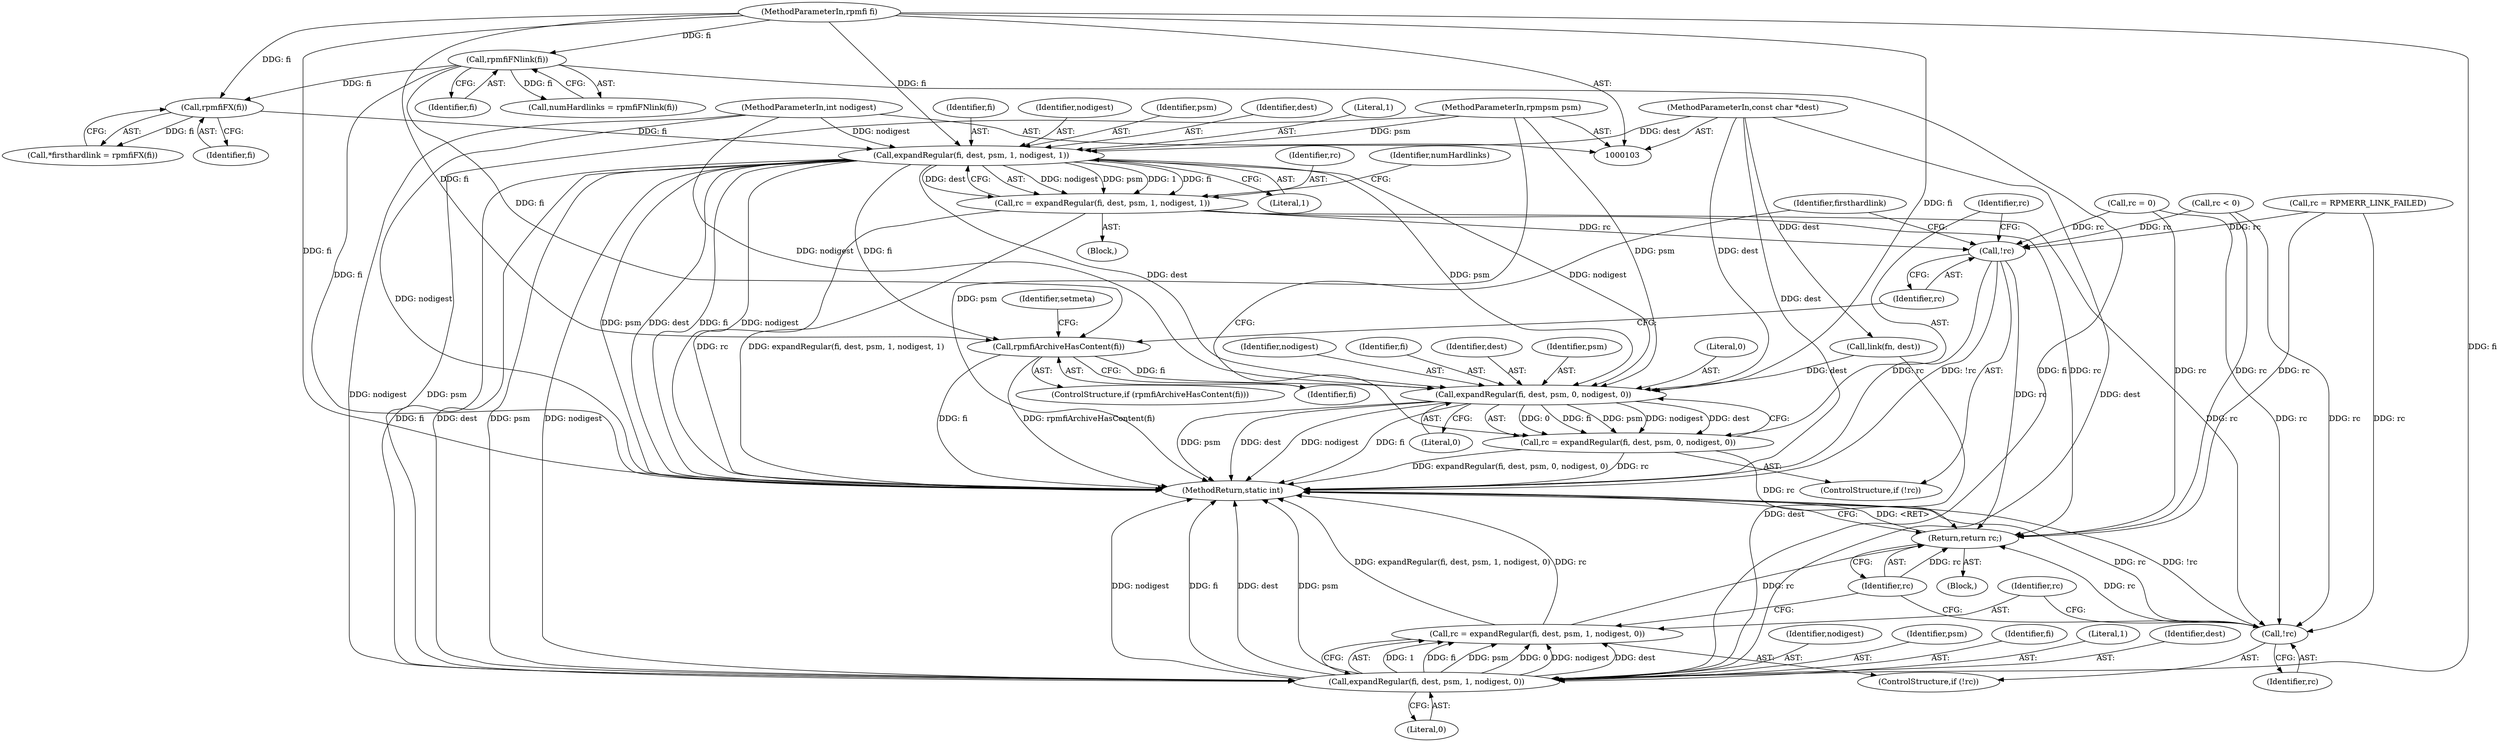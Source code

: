 digraph "0_rpm_404ef011c300207cdb1e531670384564aae04bdc_0@pointer" {
"1000139" [label="(Call,expandRegular(fi, dest, psm, 1, nodigest, 1))"];
"1000135" [label="(Call,rpmfiFX(fi))"];
"1000119" [label="(Call,rpmfiFNlink(fi))"];
"1000104" [label="(MethodParameterIn,rpmfi fi)"];
"1000105" [label="(MethodParameterIn,const char *dest)"];
"1000107" [label="(MethodParameterIn,rpmpsm psm)"];
"1000108" [label="(MethodParameterIn,int nodigest)"];
"1000137" [label="(Call,rc = expandRegular(fi, dest, psm, 1, nodigest, 1))"];
"1000176" [label="(Call,!rc)"];
"1000215" [label="(Return,return rc;)"];
"1000193" [label="(Call,!rc)"];
"1000180" [label="(Call,expandRegular(fi, dest, psm, 1, nodigest, 0))"];
"1000178" [label="(Call,rc = expandRegular(fi, dest, psm, 1, nodigest, 0))"];
"1000189" [label="(Call,rpmfiArchiveHasContent(fi))"];
"1000197" [label="(Call,expandRegular(fi, dest, psm, 0, nodigest, 0))"];
"1000195" [label="(Call,rc = expandRegular(fi, dest, psm, 0, nodigest, 0))"];
"1000193" [label="(Call,!rc)"];
"1000138" [label="(Identifier,rc)"];
"1000195" [label="(Call,rc = expandRegular(fi, dest, psm, 0, nodigest, 0))"];
"1000206" [label="(Identifier,firsthardlink)"];
"1000104" [label="(MethodParameterIn,rpmfi fi)"];
"1000185" [label="(Identifier,nodigest)"];
"1000157" [label="(Call,link(fn, dest))"];
"1000179" [label="(Identifier,rc)"];
"1000216" [label="(Identifier,rc)"];
"1000107" [label="(MethodParameterIn,rpmpsm psm)"];
"1000172" [label="(Identifier,numHardlinks)"];
"1000183" [label="(Identifier,psm)"];
"1000113" [label="(Call,rc = 0)"];
"1000145" [label="(Literal,1)"];
"1000178" [label="(Call,rc = expandRegular(fi, dest, psm, 1, nodigest, 0))"];
"1000132" [label="(Call,*firsthardlink = rpmfiFX(fi))"];
"1000177" [label="(Identifier,rc)"];
"1000201" [label="(Literal,0)"];
"1000105" [label="(MethodParameterIn,const char *dest)"];
"1000180" [label="(Call,expandRegular(fi, dest, psm, 1, nodigest, 0))"];
"1000140" [label="(Identifier,fi)"];
"1000196" [label="(Identifier,rc)"];
"1000202" [label="(Identifier,nodigest)"];
"1000194" [label="(Identifier,rc)"];
"1000175" [label="(ControlStructure,if (!rc))"];
"1000131" [label="(Block,)"];
"1000176" [label="(Call,!rc)"];
"1000215" [label="(Return,return rc;)"];
"1000137" [label="(Call,rc = expandRegular(fi, dest, psm, 1, nodigest, 1))"];
"1000161" [label="(Call,rc < 0)"];
"1000135" [label="(Call,rpmfiFX(fi))"];
"1000198" [label="(Identifier,fi)"];
"1000199" [label="(Identifier,dest)"];
"1000111" [label="(Block,)"];
"1000200" [label="(Identifier,psm)"];
"1000136" [label="(Identifier,fi)"];
"1000188" [label="(ControlStructure,if (rpmfiArchiveHasContent(fi)))"];
"1000197" [label="(Call,expandRegular(fi, dest, psm, 0, nodigest, 0))"];
"1000181" [label="(Identifier,fi)"];
"1000119" [label="(Call,rpmfiFNlink(fi))"];
"1000144" [label="(Identifier,nodigest)"];
"1000120" [label="(Identifier,fi)"];
"1000142" [label="(Identifier,psm)"];
"1000139" [label="(Call,expandRegular(fi, dest, psm, 1, nodigest, 1))"];
"1000117" [label="(Call,numHardlinks = rpmfiFNlink(fi))"];
"1000184" [label="(Literal,1)"];
"1000217" [label="(MethodReturn,static int)"];
"1000213" [label="(Identifier,setmeta)"];
"1000108" [label="(MethodParameterIn,int nodigest)"];
"1000182" [label="(Identifier,dest)"];
"1000141" [label="(Identifier,dest)"];
"1000203" [label="(Literal,0)"];
"1000165" [label="(Call,rc = RPMERR_LINK_FAILED)"];
"1000143" [label="(Literal,1)"];
"1000189" [label="(Call,rpmfiArchiveHasContent(fi))"];
"1000186" [label="(Literal,0)"];
"1000190" [label="(Identifier,fi)"];
"1000192" [label="(ControlStructure,if (!rc))"];
"1000139" -> "1000137"  [label="AST: "];
"1000139" -> "1000145"  [label="CFG: "];
"1000140" -> "1000139"  [label="AST: "];
"1000141" -> "1000139"  [label="AST: "];
"1000142" -> "1000139"  [label="AST: "];
"1000143" -> "1000139"  [label="AST: "];
"1000144" -> "1000139"  [label="AST: "];
"1000145" -> "1000139"  [label="AST: "];
"1000137" -> "1000139"  [label="CFG: "];
"1000139" -> "1000217"  [label="DDG: psm"];
"1000139" -> "1000217"  [label="DDG: dest"];
"1000139" -> "1000217"  [label="DDG: fi"];
"1000139" -> "1000217"  [label="DDG: nodigest"];
"1000139" -> "1000137"  [label="DDG: nodigest"];
"1000139" -> "1000137"  [label="DDG: psm"];
"1000139" -> "1000137"  [label="DDG: 1"];
"1000139" -> "1000137"  [label="DDG: fi"];
"1000139" -> "1000137"  [label="DDG: dest"];
"1000135" -> "1000139"  [label="DDG: fi"];
"1000104" -> "1000139"  [label="DDG: fi"];
"1000105" -> "1000139"  [label="DDG: dest"];
"1000107" -> "1000139"  [label="DDG: psm"];
"1000108" -> "1000139"  [label="DDG: nodigest"];
"1000139" -> "1000180"  [label="DDG: fi"];
"1000139" -> "1000180"  [label="DDG: dest"];
"1000139" -> "1000180"  [label="DDG: psm"];
"1000139" -> "1000180"  [label="DDG: nodigest"];
"1000139" -> "1000189"  [label="DDG: fi"];
"1000139" -> "1000197"  [label="DDG: dest"];
"1000139" -> "1000197"  [label="DDG: psm"];
"1000139" -> "1000197"  [label="DDG: nodigest"];
"1000135" -> "1000132"  [label="AST: "];
"1000135" -> "1000136"  [label="CFG: "];
"1000136" -> "1000135"  [label="AST: "];
"1000132" -> "1000135"  [label="CFG: "];
"1000135" -> "1000132"  [label="DDG: fi"];
"1000119" -> "1000135"  [label="DDG: fi"];
"1000104" -> "1000135"  [label="DDG: fi"];
"1000119" -> "1000117"  [label="AST: "];
"1000119" -> "1000120"  [label="CFG: "];
"1000120" -> "1000119"  [label="AST: "];
"1000117" -> "1000119"  [label="CFG: "];
"1000119" -> "1000217"  [label="DDG: fi"];
"1000119" -> "1000117"  [label="DDG: fi"];
"1000104" -> "1000119"  [label="DDG: fi"];
"1000119" -> "1000180"  [label="DDG: fi"];
"1000119" -> "1000189"  [label="DDG: fi"];
"1000104" -> "1000103"  [label="AST: "];
"1000104" -> "1000217"  [label="DDG: fi"];
"1000104" -> "1000180"  [label="DDG: fi"];
"1000104" -> "1000189"  [label="DDG: fi"];
"1000104" -> "1000197"  [label="DDG: fi"];
"1000105" -> "1000103"  [label="AST: "];
"1000105" -> "1000217"  [label="DDG: dest"];
"1000105" -> "1000157"  [label="DDG: dest"];
"1000105" -> "1000180"  [label="DDG: dest"];
"1000105" -> "1000197"  [label="DDG: dest"];
"1000107" -> "1000103"  [label="AST: "];
"1000107" -> "1000217"  [label="DDG: psm"];
"1000107" -> "1000180"  [label="DDG: psm"];
"1000107" -> "1000197"  [label="DDG: psm"];
"1000108" -> "1000103"  [label="AST: "];
"1000108" -> "1000217"  [label="DDG: nodigest"];
"1000108" -> "1000180"  [label="DDG: nodigest"];
"1000108" -> "1000197"  [label="DDG: nodigest"];
"1000137" -> "1000131"  [label="AST: "];
"1000138" -> "1000137"  [label="AST: "];
"1000172" -> "1000137"  [label="CFG: "];
"1000137" -> "1000217"  [label="DDG: rc"];
"1000137" -> "1000217"  [label="DDG: expandRegular(fi, dest, psm, 1, nodigest, 1)"];
"1000137" -> "1000176"  [label="DDG: rc"];
"1000137" -> "1000193"  [label="DDG: rc"];
"1000137" -> "1000215"  [label="DDG: rc"];
"1000176" -> "1000175"  [label="AST: "];
"1000176" -> "1000177"  [label="CFG: "];
"1000177" -> "1000176"  [label="AST: "];
"1000179" -> "1000176"  [label="CFG: "];
"1000216" -> "1000176"  [label="CFG: "];
"1000176" -> "1000217"  [label="DDG: rc"];
"1000176" -> "1000217"  [label="DDG: !rc"];
"1000113" -> "1000176"  [label="DDG: rc"];
"1000165" -> "1000176"  [label="DDG: rc"];
"1000161" -> "1000176"  [label="DDG: rc"];
"1000176" -> "1000215"  [label="DDG: rc"];
"1000215" -> "1000111"  [label="AST: "];
"1000215" -> "1000216"  [label="CFG: "];
"1000216" -> "1000215"  [label="AST: "];
"1000217" -> "1000215"  [label="CFG: "];
"1000215" -> "1000217"  [label="DDG: <RET>"];
"1000216" -> "1000215"  [label="DDG: rc"];
"1000193" -> "1000215"  [label="DDG: rc"];
"1000178" -> "1000215"  [label="DDG: rc"];
"1000113" -> "1000215"  [label="DDG: rc"];
"1000165" -> "1000215"  [label="DDG: rc"];
"1000195" -> "1000215"  [label="DDG: rc"];
"1000161" -> "1000215"  [label="DDG: rc"];
"1000193" -> "1000192"  [label="AST: "];
"1000193" -> "1000194"  [label="CFG: "];
"1000194" -> "1000193"  [label="AST: "];
"1000196" -> "1000193"  [label="CFG: "];
"1000206" -> "1000193"  [label="CFG: "];
"1000193" -> "1000217"  [label="DDG: rc"];
"1000193" -> "1000217"  [label="DDG: !rc"];
"1000113" -> "1000193"  [label="DDG: rc"];
"1000165" -> "1000193"  [label="DDG: rc"];
"1000161" -> "1000193"  [label="DDG: rc"];
"1000180" -> "1000178"  [label="AST: "];
"1000180" -> "1000186"  [label="CFG: "];
"1000181" -> "1000180"  [label="AST: "];
"1000182" -> "1000180"  [label="AST: "];
"1000183" -> "1000180"  [label="AST: "];
"1000184" -> "1000180"  [label="AST: "];
"1000185" -> "1000180"  [label="AST: "];
"1000186" -> "1000180"  [label="AST: "];
"1000178" -> "1000180"  [label="CFG: "];
"1000180" -> "1000217"  [label="DDG: nodigest"];
"1000180" -> "1000217"  [label="DDG: fi"];
"1000180" -> "1000217"  [label="DDG: dest"];
"1000180" -> "1000217"  [label="DDG: psm"];
"1000180" -> "1000178"  [label="DDG: 1"];
"1000180" -> "1000178"  [label="DDG: fi"];
"1000180" -> "1000178"  [label="DDG: psm"];
"1000180" -> "1000178"  [label="DDG: 0"];
"1000180" -> "1000178"  [label="DDG: nodigest"];
"1000180" -> "1000178"  [label="DDG: dest"];
"1000157" -> "1000180"  [label="DDG: dest"];
"1000178" -> "1000175"  [label="AST: "];
"1000179" -> "1000178"  [label="AST: "];
"1000216" -> "1000178"  [label="CFG: "];
"1000178" -> "1000217"  [label="DDG: expandRegular(fi, dest, psm, 1, nodigest, 0)"];
"1000178" -> "1000217"  [label="DDG: rc"];
"1000189" -> "1000188"  [label="AST: "];
"1000189" -> "1000190"  [label="CFG: "];
"1000190" -> "1000189"  [label="AST: "];
"1000194" -> "1000189"  [label="CFG: "];
"1000213" -> "1000189"  [label="CFG: "];
"1000189" -> "1000217"  [label="DDG: fi"];
"1000189" -> "1000217"  [label="DDG: rpmfiArchiveHasContent(fi)"];
"1000189" -> "1000197"  [label="DDG: fi"];
"1000197" -> "1000195"  [label="AST: "];
"1000197" -> "1000203"  [label="CFG: "];
"1000198" -> "1000197"  [label="AST: "];
"1000199" -> "1000197"  [label="AST: "];
"1000200" -> "1000197"  [label="AST: "];
"1000201" -> "1000197"  [label="AST: "];
"1000202" -> "1000197"  [label="AST: "];
"1000203" -> "1000197"  [label="AST: "];
"1000195" -> "1000197"  [label="CFG: "];
"1000197" -> "1000217"  [label="DDG: psm"];
"1000197" -> "1000217"  [label="DDG: dest"];
"1000197" -> "1000217"  [label="DDG: nodigest"];
"1000197" -> "1000217"  [label="DDG: fi"];
"1000197" -> "1000195"  [label="DDG: 0"];
"1000197" -> "1000195"  [label="DDG: fi"];
"1000197" -> "1000195"  [label="DDG: psm"];
"1000197" -> "1000195"  [label="DDG: nodigest"];
"1000197" -> "1000195"  [label="DDG: dest"];
"1000157" -> "1000197"  [label="DDG: dest"];
"1000195" -> "1000192"  [label="AST: "];
"1000196" -> "1000195"  [label="AST: "];
"1000206" -> "1000195"  [label="CFG: "];
"1000195" -> "1000217"  [label="DDG: expandRegular(fi, dest, psm, 0, nodigest, 0)"];
"1000195" -> "1000217"  [label="DDG: rc"];
}
